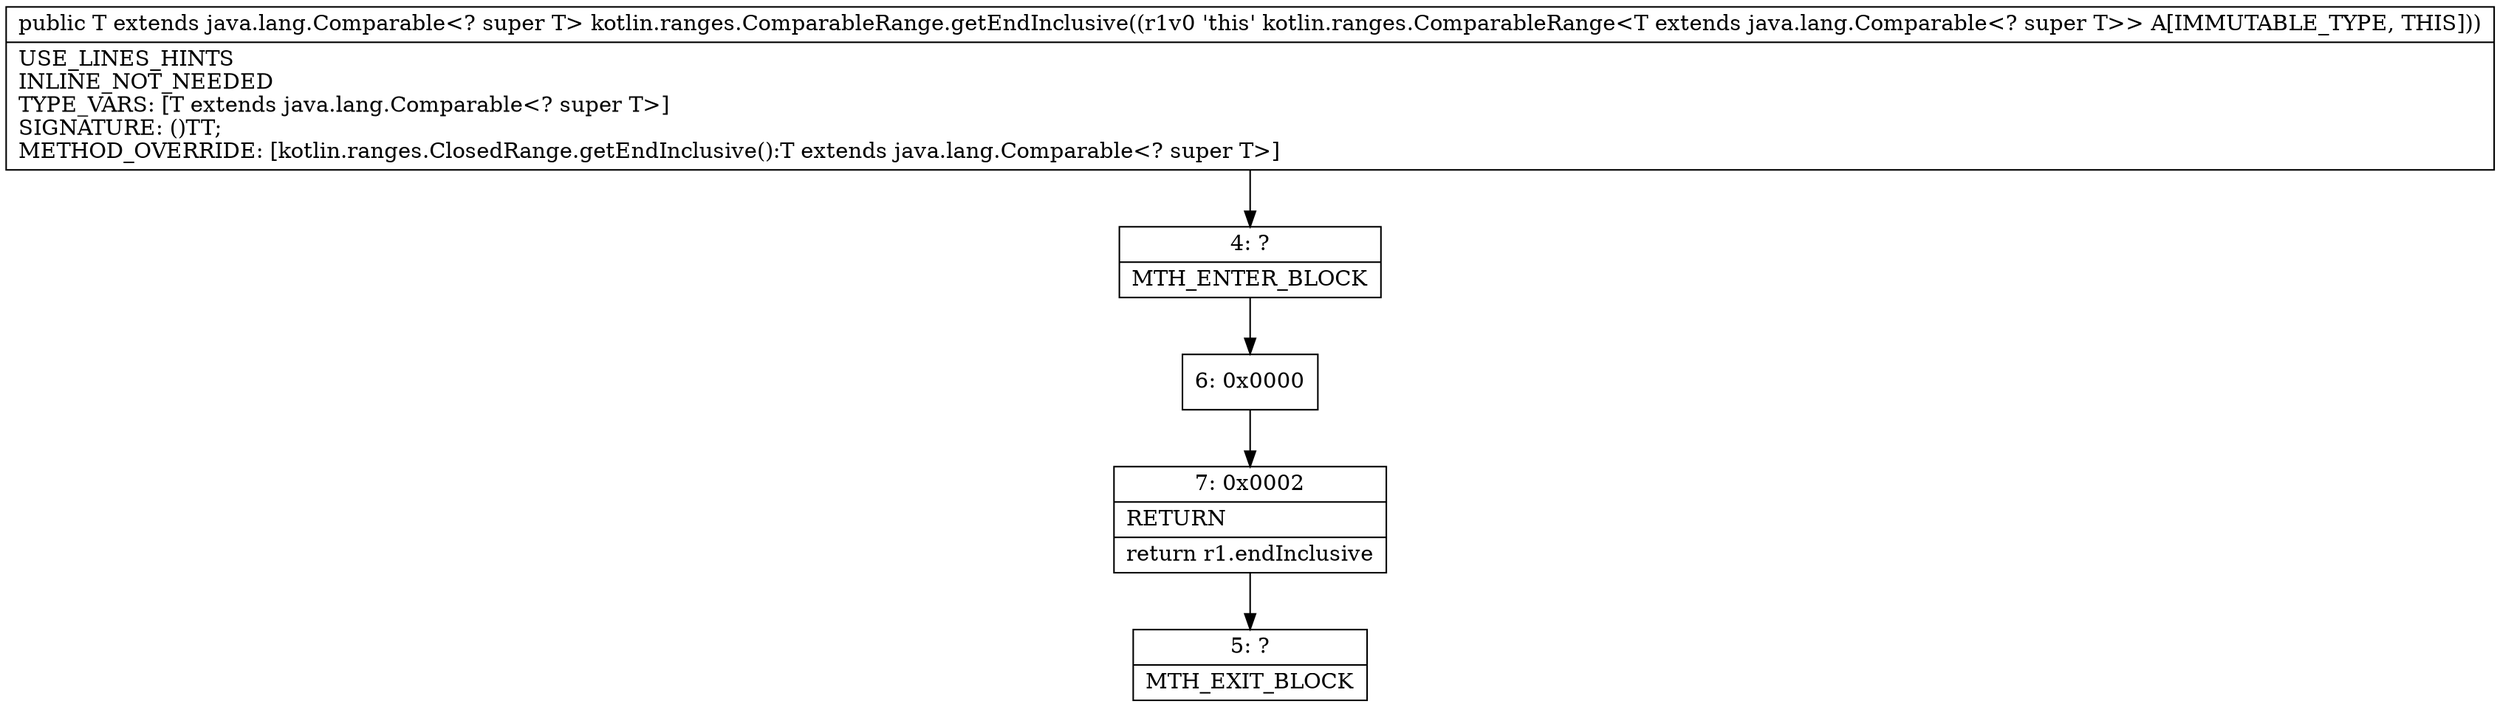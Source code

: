 digraph "CFG forkotlin.ranges.ComparableRange.getEndInclusive()Ljava\/lang\/Comparable;" {
Node_4 [shape=record,label="{4\:\ ?|MTH_ENTER_BLOCK\l}"];
Node_6 [shape=record,label="{6\:\ 0x0000}"];
Node_7 [shape=record,label="{7\:\ 0x0002|RETURN\l|return r1.endInclusive\l}"];
Node_5 [shape=record,label="{5\:\ ?|MTH_EXIT_BLOCK\l}"];
MethodNode[shape=record,label="{public T extends java.lang.Comparable\<? super T\> kotlin.ranges.ComparableRange.getEndInclusive((r1v0 'this' kotlin.ranges.ComparableRange\<T extends java.lang.Comparable\<? super T\>\> A[IMMUTABLE_TYPE, THIS]))  | USE_LINES_HINTS\lINLINE_NOT_NEEDED\lTYPE_VARS: [T extends java.lang.Comparable\<? super T\>]\lSIGNATURE: ()TT;\lMETHOD_OVERRIDE: [kotlin.ranges.ClosedRange.getEndInclusive():T extends java.lang.Comparable\<? super T\>]\l}"];
MethodNode -> Node_4;Node_4 -> Node_6;
Node_6 -> Node_7;
Node_7 -> Node_5;
}

